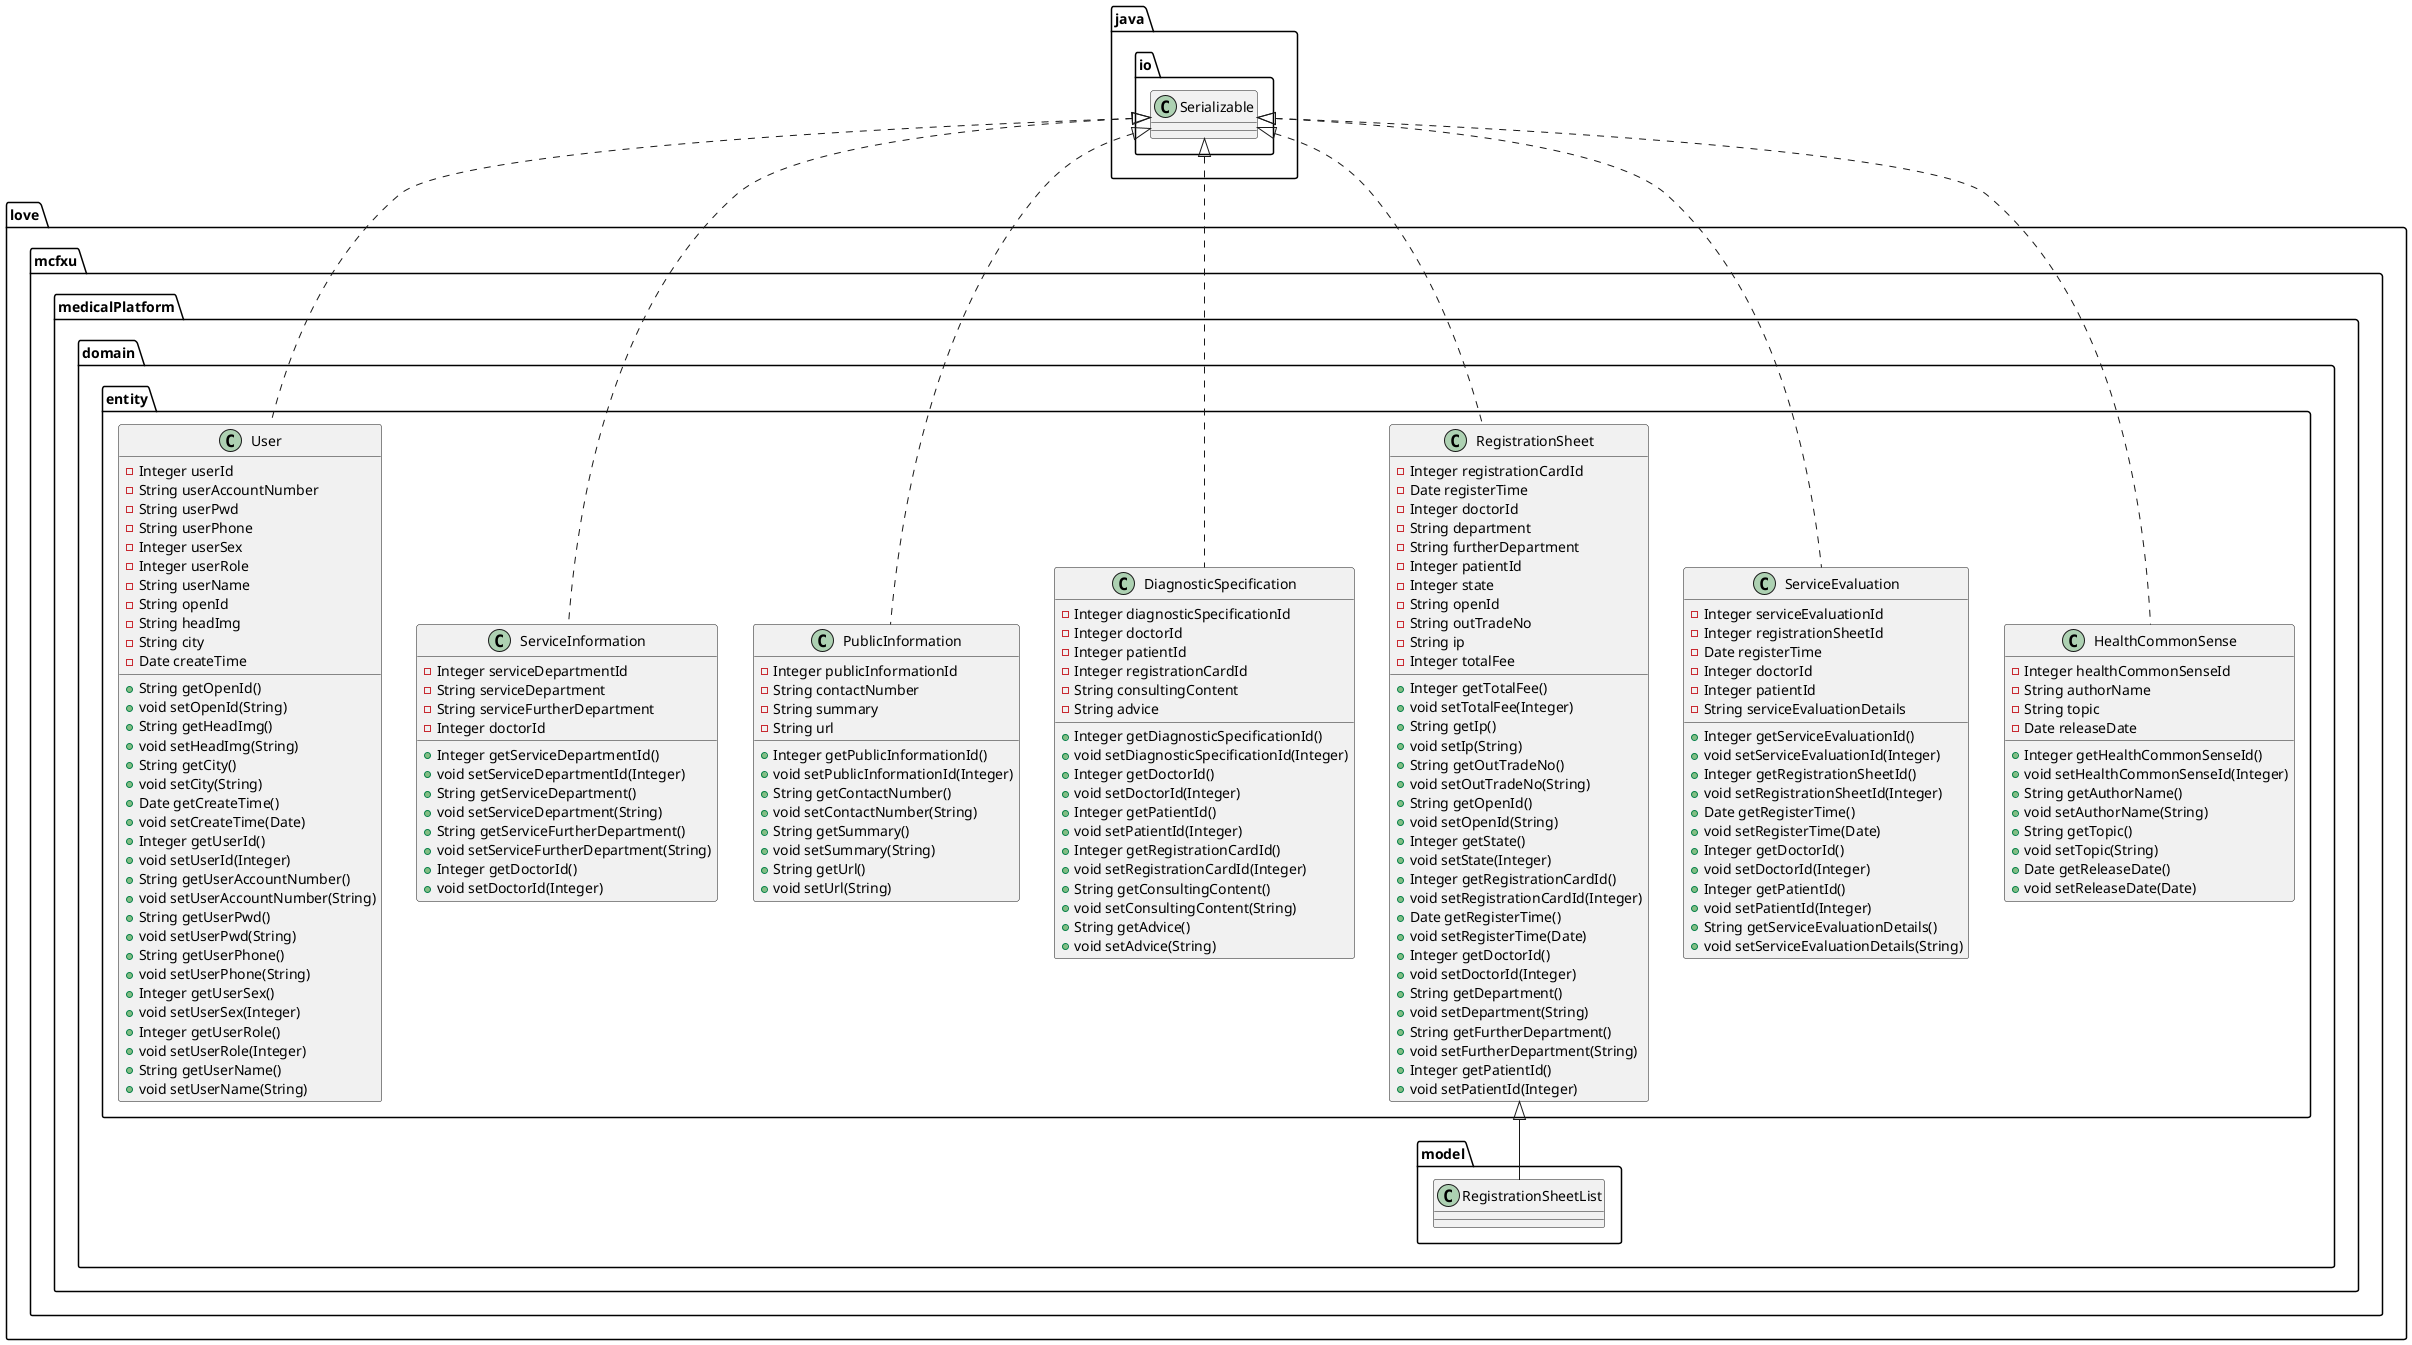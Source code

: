 @startuml
class love.mcfxu.medicalPlatform.domain.model.RegistrationSheetList {
}
class love.mcfxu.medicalPlatform.domain.entity.HealthCommonSense {
- Integer healthCommonSenseId
- String authorName
- String topic
- Date releaseDate
+ Integer getHealthCommonSenseId()
+ void setHealthCommonSenseId(Integer)
+ String getAuthorName()
+ void setAuthorName(String)
+ String getTopic()
+ void setTopic(String)
+ Date getReleaseDate()
+ void setReleaseDate(Date)
}
class love.mcfxu.medicalPlatform.domain.entity.ServiceEvaluation {
- Integer serviceEvaluationId
- Integer registrationSheetId
- Date registerTime
- Integer doctorId
- Integer patientId
- String serviceEvaluationDetails
+ Integer getServiceEvaluationId()
+ void setServiceEvaluationId(Integer)
+ Integer getRegistrationSheetId()
+ void setRegistrationSheetId(Integer)
+ Date getRegisterTime()
+ void setRegisterTime(Date)
+ Integer getDoctorId()
+ void setDoctorId(Integer)
+ Integer getPatientId()
+ void setPatientId(Integer)
+ String getServiceEvaluationDetails()
+ void setServiceEvaluationDetails(String)
}
class love.mcfxu.medicalPlatform.domain.entity.RegistrationSheet {
- Integer registrationCardId
- Date registerTime
- Integer doctorId
- String department
- String furtherDepartment
- Integer patientId
- Integer state
- String openId
- String outTradeNo
- String ip
- Integer totalFee
+ Integer getTotalFee()
+ void setTotalFee(Integer)
+ String getIp()
+ void setIp(String)
+ String getOutTradeNo()
+ void setOutTradeNo(String)
+ String getOpenId()
+ void setOpenId(String)
+ Integer getState()
+ void setState(Integer)
+ Integer getRegistrationCardId()
+ void setRegistrationCardId(Integer)
+ Date getRegisterTime()
+ void setRegisterTime(Date)
+ Integer getDoctorId()
+ void setDoctorId(Integer)
+ String getDepartment()
+ void setDepartment(String)
+ String getFurtherDepartment()
+ void setFurtherDepartment(String)
+ Integer getPatientId()
+ void setPatientId(Integer)
}
class love.mcfxu.medicalPlatform.domain.entity.DiagnosticSpecification {
- Integer diagnosticSpecificationId
- Integer doctorId
- Integer patientId
- Integer registrationCardId
- String consultingContent
- String advice
+ Integer getDiagnosticSpecificationId()
+ void setDiagnosticSpecificationId(Integer)
+ Integer getDoctorId()
+ void setDoctorId(Integer)
+ Integer getPatientId()
+ void setPatientId(Integer)
+ Integer getRegistrationCardId()
+ void setRegistrationCardId(Integer)
+ String getConsultingContent()
+ void setConsultingContent(String)
+ String getAdvice()
+ void setAdvice(String)
}
class love.mcfxu.medicalPlatform.domain.entity.PublicInformation {
- Integer publicInformationId
- String contactNumber
- String summary
- String url
+ Integer getPublicInformationId()
+ void setPublicInformationId(Integer)
+ String getContactNumber()
+ void setContactNumber(String)
+ String getSummary()
+ void setSummary(String)
+ String getUrl()
+ void setUrl(String)
}
class love.mcfxu.medicalPlatform.domain.entity.ServiceInformation {
- Integer serviceDepartmentId
- String serviceDepartment
- String serviceFurtherDepartment
- Integer doctorId
+ Integer getServiceDepartmentId()
+ void setServiceDepartmentId(Integer)
+ String getServiceDepartment()
+ void setServiceDepartment(String)
+ String getServiceFurtherDepartment()
+ void setServiceFurtherDepartment(String)
+ Integer getDoctorId()
+ void setDoctorId(Integer)
}
class love.mcfxu.medicalPlatform.domain.entity.User {
- Integer userId
- String userAccountNumber
- String userPwd
- String userPhone
- Integer userSex
- Integer userRole
- String userName
- String openId
- String headImg
- String city
- Date createTime
+ String getOpenId()
+ void setOpenId(String)
+ String getHeadImg()
+ void setHeadImg(String)
+ String getCity()
+ void setCity(String)
+ Date getCreateTime()
+ void setCreateTime(Date)
+ Integer getUserId()
+ void setUserId(Integer)
+ String getUserAccountNumber()
+ void setUserAccountNumber(String)
+ String getUserPwd()
+ void setUserPwd(String)
+ String getUserPhone()
+ void setUserPhone(String)
+ Integer getUserSex()
+ void setUserSex(Integer)
+ Integer getUserRole()
+ void setUserRole(Integer)
+ String getUserName()
+ void setUserName(String)
}


love.mcfxu.medicalPlatform.domain.entity.RegistrationSheet <|-- love.mcfxu.medicalPlatform.domain.model.RegistrationSheetList
java.io.Serializable <|.. love.mcfxu.medicalPlatform.domain.entity.HealthCommonSense
java.io.Serializable <|.. love.mcfxu.medicalPlatform.domain.entity.ServiceEvaluation
java.io.Serializable <|.. love.mcfxu.medicalPlatform.domain.entity.RegistrationSheet
java.io.Serializable <|.. love.mcfxu.medicalPlatform.domain.entity.DiagnosticSpecification
java.io.Serializable <|.. love.mcfxu.medicalPlatform.domain.entity.PublicInformation
java.io.Serializable <|.. love.mcfxu.medicalPlatform.domain.entity.ServiceInformation
java.io.Serializable <|.. love.mcfxu.medicalPlatform.domain.entity.User
@enduml